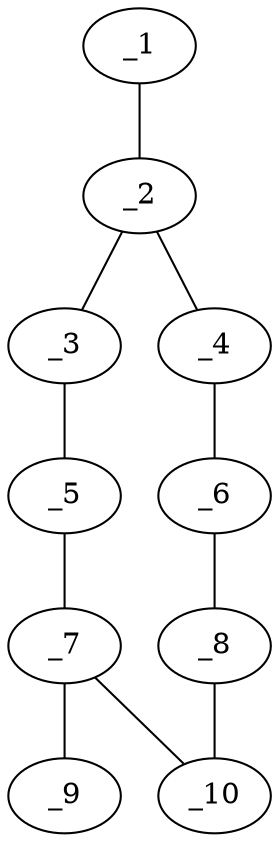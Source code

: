 graph molid19671 {
	_1	 [charge=0,
		chem=5,
		symbol="S  ",
		x="5.9375",
		y="0.1622"];
	_2	 [charge=0,
		chem=1,
		symbol="C  ",
		x="4.9375",
		y="0.1622"];
	_1 -- _2	 [valence=2];
	_3	 [charge=0,
		chem=5,
		symbol="S  ",
		x="4.5549",
		y="-0.7617"];
	_2 -- _3	 [valence=1];
	_4	 [charge=0,
		chem=4,
		symbol="N  ",
		x="4.5549",
		y="1.0861"];
	_2 -- _4	 [valence=1];
	_5	 [charge=0,
		chem=5,
		symbol="S  ",
		x="3.631",
		y="-1.1443"];
	_3 -- _5	 [valence=1];
	_6	 [charge=0,
		chem=1,
		symbol="C  ",
		x="3.631",
		y="1.4688"];
	_4 -- _6	 [valence=1];
	_7	 [charge=0,
		chem=1,
		symbol="C  ",
		x="2.7071",
		y="-0.7617"];
	_5 -- _7	 [valence=1];
	_8	 [charge=0,
		chem=1,
		symbol="C  ",
		x="2.7071",
		y="1.0861"];
	_6 -- _8	 [valence=1];
	_9	 [charge=0,
		chem=5,
		symbol="S  ",
		x=2,
		y="-1.4688"];
	_7 -- _9	 [valence=2];
	_10	 [charge=0,
		chem=4,
		symbol="N  ",
		x="2.3244",
		y="0.1622"];
	_7 -- _10	 [valence=1];
	_8 -- _10	 [valence=1];
}
